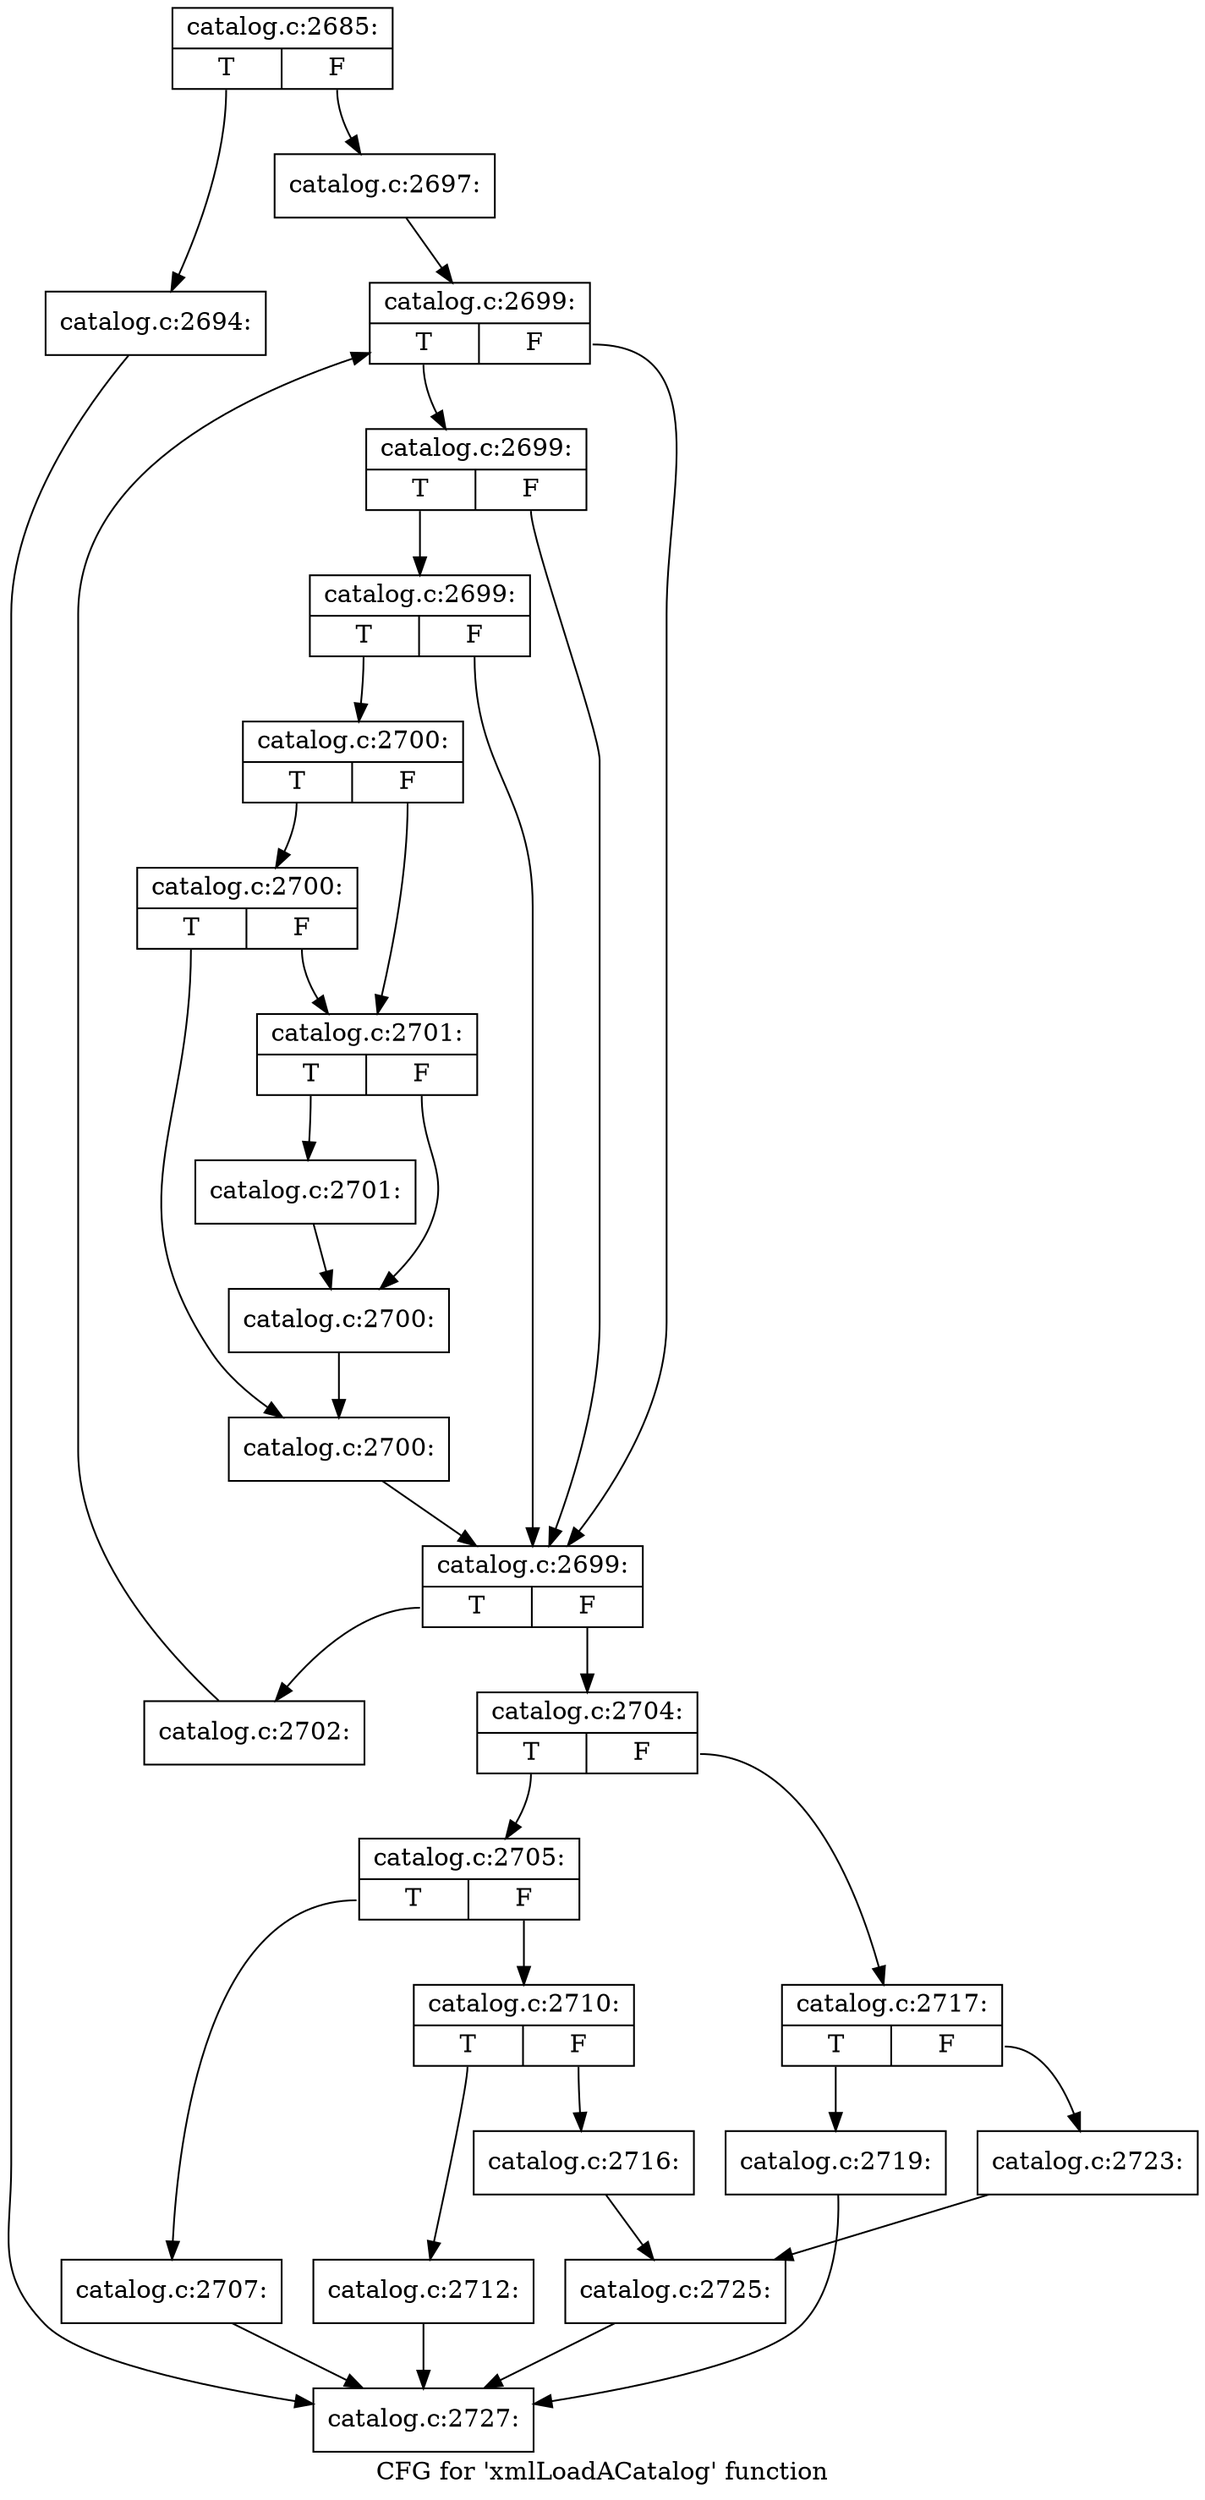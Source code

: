 digraph "CFG for 'xmlLoadACatalog' function" {
	label="CFG for 'xmlLoadACatalog' function";

	Node0x5650cc812b20 [shape=record,label="{catalog.c:2685:|{<s0>T|<s1>F}}"];
	Node0x5650cc812b20:s0 -> Node0x5650cc879000;
	Node0x5650cc812b20:s1 -> Node0x5650cc879050;
	Node0x5650cc879000 [shape=record,label="{catalog.c:2694:}"];
	Node0x5650cc879000 -> Node0x5650cc812b70;
	Node0x5650cc879050 [shape=record,label="{catalog.c:2697:}"];
	Node0x5650cc879050 -> Node0x5650cc8795f0;
	Node0x5650cc8795f0 [shape=record,label="{catalog.c:2699:|{<s0>T|<s1>F}}"];
	Node0x5650cc8795f0:s0 -> Node0x5650cc879970;
	Node0x5650cc8795f0:s1 -> Node0x5650cc879850;
	Node0x5650cc879970 [shape=record,label="{catalog.c:2699:|{<s0>T|<s1>F}}"];
	Node0x5650cc879970:s0 -> Node0x5650cc8798f0;
	Node0x5650cc879970:s1 -> Node0x5650cc879850;
	Node0x5650cc8798f0 [shape=record,label="{catalog.c:2699:|{<s0>T|<s1>F}}"];
	Node0x5650cc8798f0:s0 -> Node0x5650cc8798a0;
	Node0x5650cc8798f0:s1 -> Node0x5650cc879850;
	Node0x5650cc8798a0 [shape=record,label="{catalog.c:2700:|{<s0>T|<s1>F}}"];
	Node0x5650cc8798a0:s0 -> Node0x5650cc87a530;
	Node0x5650cc8798a0:s1 -> Node0x5650cc87a4e0;
	Node0x5650cc87a530 [shape=record,label="{catalog.c:2700:|{<s0>T|<s1>F}}"];
	Node0x5650cc87a530:s0 -> Node0x5650cc8131b0;
	Node0x5650cc87a530:s1 -> Node0x5650cc87a4e0;
	Node0x5650cc87a4e0 [shape=record,label="{catalog.c:2701:|{<s0>T|<s1>F}}"];
	Node0x5650cc87a4e0:s0 -> Node0x5650cc87adb0;
	Node0x5650cc87a4e0:s1 -> Node0x5650cc87ad60;
	Node0x5650cc87adb0 [shape=record,label="{catalog.c:2701:}"];
	Node0x5650cc87adb0 -> Node0x5650cc87ad60;
	Node0x5650cc87ad60 [shape=record,label="{catalog.c:2700:}"];
	Node0x5650cc87ad60 -> Node0x5650cc8131b0;
	Node0x5650cc8131b0 [shape=record,label="{catalog.c:2700:}"];
	Node0x5650cc8131b0 -> Node0x5650cc879850;
	Node0x5650cc879850 [shape=record,label="{catalog.c:2699:|{<s0>T|<s1>F}}"];
	Node0x5650cc879850:s0 -> Node0x5650cc87b740;
	Node0x5650cc879850:s1 -> Node0x5650cc8797d0;
	Node0x5650cc87b740 [shape=record,label="{catalog.c:2702:}"];
	Node0x5650cc87b740 -> Node0x5650cc8795f0;
	Node0x5650cc8797d0 [shape=record,label="{catalog.c:2704:|{<s0>T|<s1>F}}"];
	Node0x5650cc8797d0:s0 -> Node0x5650cc87ca70;
	Node0x5650cc8797d0:s1 -> Node0x5650cc87cb10;
	Node0x5650cc87ca70 [shape=record,label="{catalog.c:2705:|{<s0>T|<s1>F}}"];
	Node0x5650cc87ca70:s0 -> Node0x5650cc818f40;
	Node0x5650cc87ca70:s1 -> Node0x5650cc818f90;
	Node0x5650cc818f40 [shape=record,label="{catalog.c:2707:}"];
	Node0x5650cc818f40 -> Node0x5650cc812b70;
	Node0x5650cc818f90 [shape=record,label="{catalog.c:2710:|{<s0>T|<s1>F}}"];
	Node0x5650cc818f90:s0 -> Node0x5650cc819960;
	Node0x5650cc818f90:s1 -> Node0x5650cc8199b0;
	Node0x5650cc819960 [shape=record,label="{catalog.c:2712:}"];
	Node0x5650cc819960 -> Node0x5650cc812b70;
	Node0x5650cc8199b0 [shape=record,label="{catalog.c:2716:}"];
	Node0x5650cc8199b0 -> Node0x5650cc87cac0;
	Node0x5650cc87cb10 [shape=record,label="{catalog.c:2717:|{<s0>T|<s1>F}}"];
	Node0x5650cc87cb10:s0 -> Node0x5650cc87f6d0;
	Node0x5650cc87cb10:s1 -> Node0x5650cc87f720;
	Node0x5650cc87f6d0 [shape=record,label="{catalog.c:2719:}"];
	Node0x5650cc87f6d0 -> Node0x5650cc812b70;
	Node0x5650cc87f720 [shape=record,label="{catalog.c:2723:}"];
	Node0x5650cc87f720 -> Node0x5650cc87cac0;
	Node0x5650cc87cac0 [shape=record,label="{catalog.c:2725:}"];
	Node0x5650cc87cac0 -> Node0x5650cc812b70;
	Node0x5650cc812b70 [shape=record,label="{catalog.c:2727:}"];
}

